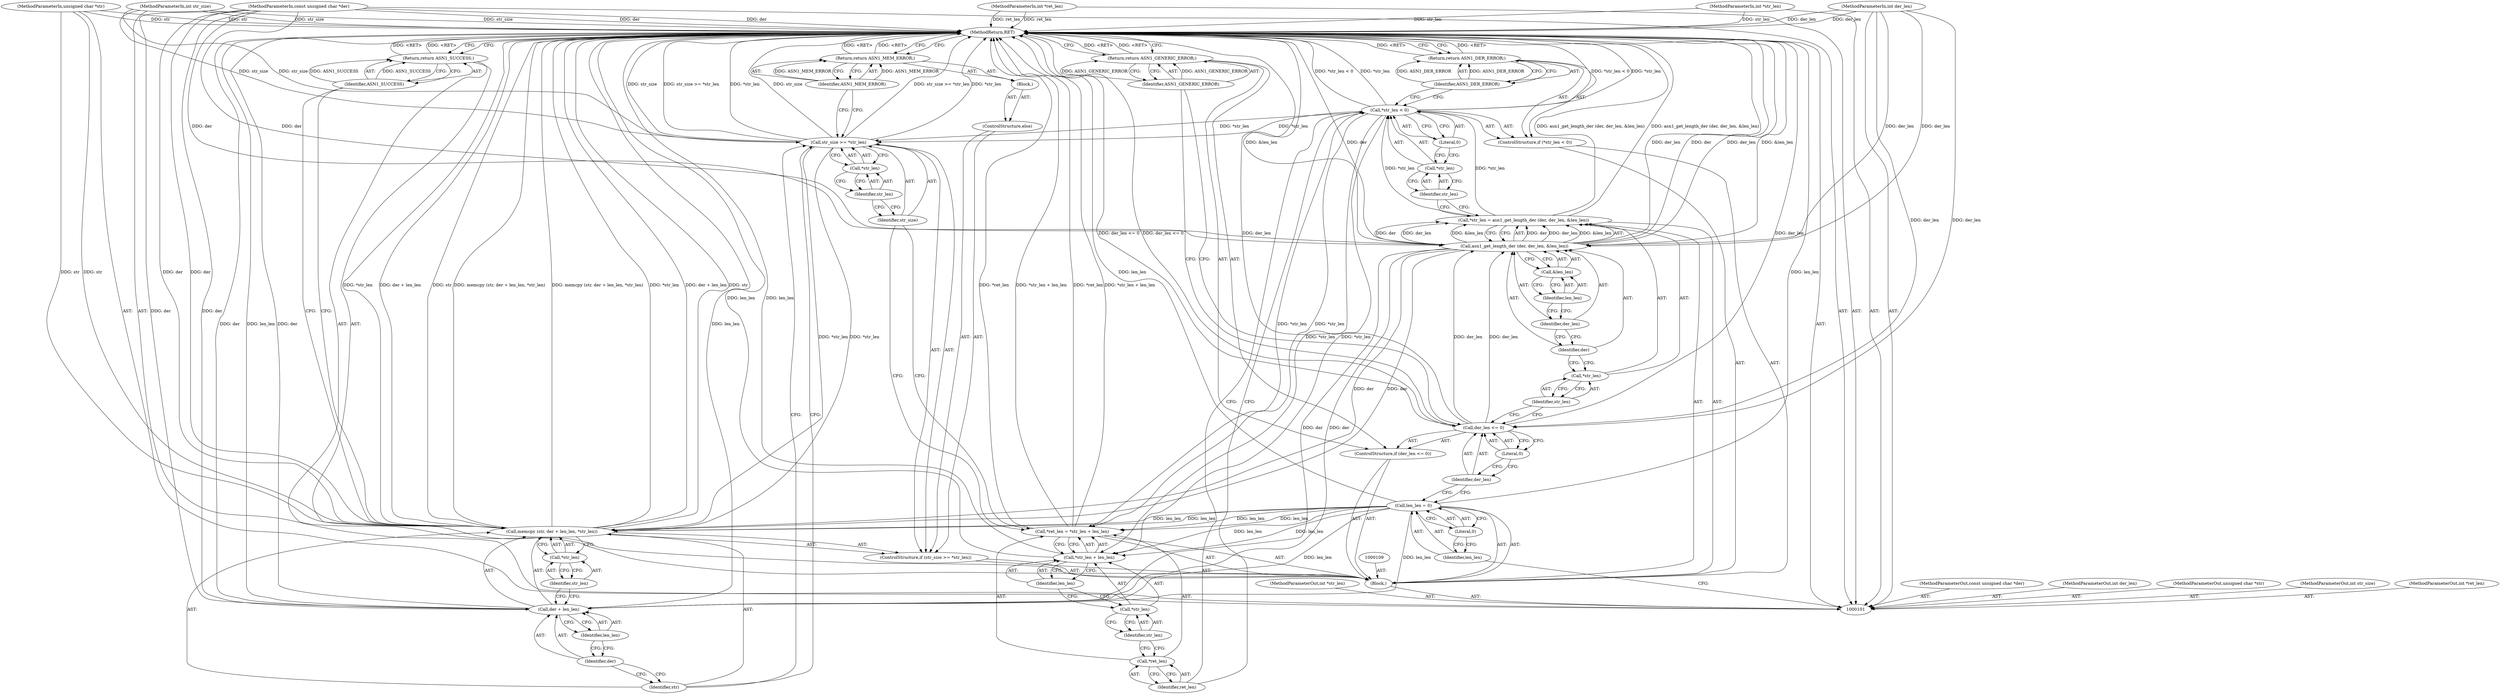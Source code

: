 digraph "0_savannah_1c3ccb3e040bf13e342ee60bc23b21b97b11923f_0" {
"1000159" [label="(MethodReturn,RET)"];
"1000102" [label="(MethodParameterIn,const unsigned char *der)"];
"1000212" [label="(MethodParameterOut,const unsigned char *der)"];
"1000103" [label="(MethodParameterIn,int der_len)"];
"1000213" [label="(MethodParameterOut,int der_len)"];
"1000122" [label="(Call,asn1_get_length_der (der, der_len, &len_len))"];
"1000119" [label="(Call,*str_len = asn1_get_length_der (der, der_len, &len_len))"];
"1000120" [label="(Call,*str_len)"];
"1000121" [label="(Identifier,str_len)"];
"1000123" [label="(Identifier,der)"];
"1000124" [label="(Identifier,der_len)"];
"1000125" [label="(Call,&len_len)"];
"1000126" [label="(Identifier,len_len)"];
"1000131" [label="(Literal,0)"];
"1000127" [label="(ControlStructure,if (*str_len < 0))"];
"1000128" [label="(Call,*str_len < 0)"];
"1000129" [label="(Call,*str_len)"];
"1000130" [label="(Identifier,str_len)"];
"1000133" [label="(Identifier,ASN1_DER_ERROR)"];
"1000132" [label="(Return,return ASN1_DER_ERROR;)"];
"1000137" [label="(Call,*str_len + len_len)"];
"1000138" [label="(Call,*str_len)"];
"1000139" [label="(Identifier,str_len)"];
"1000134" [label="(Call,*ret_len = *str_len + len_len)"];
"1000135" [label="(Call,*ret_len)"];
"1000140" [label="(Identifier,len_len)"];
"1000136" [label="(Identifier,ret_len)"];
"1000144" [label="(Call,*str_len)"];
"1000145" [label="(Identifier,str_len)"];
"1000141" [label="(ControlStructure,if (str_size >= *str_len))"];
"1000142" [label="(Call,str_size >= *str_len)"];
"1000143" [label="(Identifier,str_size)"];
"1000147" [label="(Identifier,str)"];
"1000148" [label="(Call,der + len_len)"];
"1000149" [label="(Identifier,der)"];
"1000150" [label="(Identifier,len_len)"];
"1000151" [label="(Call,*str_len)"];
"1000152" [label="(Identifier,str_len)"];
"1000146" [label="(Call,memcpy (str, der + len_len, *str_len))"];
"1000153" [label="(ControlStructure,else)"];
"1000105" [label="(MethodParameterIn,unsigned char *str)"];
"1000215" [label="(MethodParameterOut,unsigned char *str)"];
"1000106" [label="(MethodParameterIn,int str_size)"];
"1000216" [label="(MethodParameterOut,int str_size)"];
"1000104" [label="(MethodParameterIn,int *ret_len)"];
"1000214" [label="(MethodParameterOut,int *ret_len)"];
"1000154" [label="(Block,)"];
"1000156" [label="(Identifier,ASN1_MEM_ERROR)"];
"1000155" [label="(Return,return ASN1_MEM_ERROR;)"];
"1000157" [label="(Return,return ASN1_SUCCESS;)"];
"1000158" [label="(Identifier,ASN1_SUCCESS)"];
"1000107" [label="(MethodParameterIn,int *str_len)"];
"1000217" [label="(MethodParameterOut,int *str_len)"];
"1000108" [label="(Block,)"];
"1000112" [label="(Literal,0)"];
"1000110" [label="(Call,len_len = 0)"];
"1000111" [label="(Identifier,len_len)"];
"1000116" [label="(Literal,0)"];
"1000113" [label="(ControlStructure,if (der_len <= 0))"];
"1000114" [label="(Call,der_len <= 0)"];
"1000115" [label="(Identifier,der_len)"];
"1000118" [label="(Identifier,ASN1_GENERIC_ERROR)"];
"1000117" [label="(Return,return ASN1_GENERIC_ERROR;)"];
"1000159" -> "1000101"  [label="AST: "];
"1000159" -> "1000117"  [label="CFG: "];
"1000159" -> "1000132"  [label="CFG: "];
"1000159" -> "1000155"  [label="CFG: "];
"1000159" -> "1000157"  [label="CFG: "];
"1000117" -> "1000159"  [label="DDG: <RET>"];
"1000132" -> "1000159"  [label="DDG: <RET>"];
"1000155" -> "1000159"  [label="DDG: <RET>"];
"1000142" -> "1000159"  [label="DDG: str_size >= *str_len"];
"1000142" -> "1000159"  [label="DDG: *str_len"];
"1000142" -> "1000159"  [label="DDG: str_size"];
"1000122" -> "1000159"  [label="DDG: &len_len"];
"1000122" -> "1000159"  [label="DDG: der"];
"1000122" -> "1000159"  [label="DDG: der_len"];
"1000104" -> "1000159"  [label="DDG: ret_len"];
"1000105" -> "1000159"  [label="DDG: str"];
"1000114" -> "1000159"  [label="DDG: der_len <= 0"];
"1000114" -> "1000159"  [label="DDG: der_len"];
"1000137" -> "1000159"  [label="DDG: len_len"];
"1000102" -> "1000159"  [label="DDG: der"];
"1000148" -> "1000159"  [label="DDG: len_len"];
"1000148" -> "1000159"  [label="DDG: der"];
"1000128" -> "1000159"  [label="DDG: *str_len < 0"];
"1000128" -> "1000159"  [label="DDG: *str_len"];
"1000146" -> "1000159"  [label="DDG: memcpy (str, der + len_len, *str_len)"];
"1000146" -> "1000159"  [label="DDG: *str_len"];
"1000146" -> "1000159"  [label="DDG: der + len_len"];
"1000146" -> "1000159"  [label="DDG: str"];
"1000107" -> "1000159"  [label="DDG: str_len"];
"1000103" -> "1000159"  [label="DDG: der_len"];
"1000134" -> "1000159"  [label="DDG: *ret_len"];
"1000134" -> "1000159"  [label="DDG: *str_len + len_len"];
"1000119" -> "1000159"  [label="DDG: asn1_get_length_der (der, der_len, &len_len)"];
"1000110" -> "1000159"  [label="DDG: len_len"];
"1000106" -> "1000159"  [label="DDG: str_size"];
"1000157" -> "1000159"  [label="DDG: <RET>"];
"1000102" -> "1000101"  [label="AST: "];
"1000102" -> "1000159"  [label="DDG: der"];
"1000102" -> "1000122"  [label="DDG: der"];
"1000102" -> "1000146"  [label="DDG: der"];
"1000102" -> "1000148"  [label="DDG: der"];
"1000212" -> "1000101"  [label="AST: "];
"1000103" -> "1000101"  [label="AST: "];
"1000103" -> "1000159"  [label="DDG: der_len"];
"1000103" -> "1000114"  [label="DDG: der_len"];
"1000103" -> "1000122"  [label="DDG: der_len"];
"1000213" -> "1000101"  [label="AST: "];
"1000122" -> "1000119"  [label="AST: "];
"1000122" -> "1000125"  [label="CFG: "];
"1000123" -> "1000122"  [label="AST: "];
"1000124" -> "1000122"  [label="AST: "];
"1000125" -> "1000122"  [label="AST: "];
"1000119" -> "1000122"  [label="CFG: "];
"1000122" -> "1000159"  [label="DDG: &len_len"];
"1000122" -> "1000159"  [label="DDG: der"];
"1000122" -> "1000159"  [label="DDG: der_len"];
"1000122" -> "1000119"  [label="DDG: der"];
"1000122" -> "1000119"  [label="DDG: der_len"];
"1000122" -> "1000119"  [label="DDG: &len_len"];
"1000102" -> "1000122"  [label="DDG: der"];
"1000114" -> "1000122"  [label="DDG: der_len"];
"1000103" -> "1000122"  [label="DDG: der_len"];
"1000122" -> "1000146"  [label="DDG: der"];
"1000122" -> "1000148"  [label="DDG: der"];
"1000119" -> "1000108"  [label="AST: "];
"1000119" -> "1000122"  [label="CFG: "];
"1000120" -> "1000119"  [label="AST: "];
"1000122" -> "1000119"  [label="AST: "];
"1000130" -> "1000119"  [label="CFG: "];
"1000119" -> "1000159"  [label="DDG: asn1_get_length_der (der, der_len, &len_len)"];
"1000122" -> "1000119"  [label="DDG: der"];
"1000122" -> "1000119"  [label="DDG: der_len"];
"1000122" -> "1000119"  [label="DDG: &len_len"];
"1000119" -> "1000128"  [label="DDG: *str_len"];
"1000120" -> "1000119"  [label="AST: "];
"1000120" -> "1000121"  [label="CFG: "];
"1000121" -> "1000120"  [label="AST: "];
"1000123" -> "1000120"  [label="CFG: "];
"1000121" -> "1000120"  [label="AST: "];
"1000121" -> "1000114"  [label="CFG: "];
"1000120" -> "1000121"  [label="CFG: "];
"1000123" -> "1000122"  [label="AST: "];
"1000123" -> "1000120"  [label="CFG: "];
"1000124" -> "1000123"  [label="CFG: "];
"1000124" -> "1000122"  [label="AST: "];
"1000124" -> "1000123"  [label="CFG: "];
"1000126" -> "1000124"  [label="CFG: "];
"1000125" -> "1000122"  [label="AST: "];
"1000125" -> "1000126"  [label="CFG: "];
"1000126" -> "1000125"  [label="AST: "];
"1000122" -> "1000125"  [label="CFG: "];
"1000126" -> "1000125"  [label="AST: "];
"1000126" -> "1000124"  [label="CFG: "];
"1000125" -> "1000126"  [label="CFG: "];
"1000131" -> "1000128"  [label="AST: "];
"1000131" -> "1000129"  [label="CFG: "];
"1000128" -> "1000131"  [label="CFG: "];
"1000127" -> "1000108"  [label="AST: "];
"1000128" -> "1000127"  [label="AST: "];
"1000132" -> "1000127"  [label="AST: "];
"1000128" -> "1000127"  [label="AST: "];
"1000128" -> "1000131"  [label="CFG: "];
"1000129" -> "1000128"  [label="AST: "];
"1000131" -> "1000128"  [label="AST: "];
"1000133" -> "1000128"  [label="CFG: "];
"1000136" -> "1000128"  [label="CFG: "];
"1000128" -> "1000159"  [label="DDG: *str_len < 0"];
"1000128" -> "1000159"  [label="DDG: *str_len"];
"1000119" -> "1000128"  [label="DDG: *str_len"];
"1000128" -> "1000134"  [label="DDG: *str_len"];
"1000128" -> "1000137"  [label="DDG: *str_len"];
"1000128" -> "1000142"  [label="DDG: *str_len"];
"1000129" -> "1000128"  [label="AST: "];
"1000129" -> "1000130"  [label="CFG: "];
"1000130" -> "1000129"  [label="AST: "];
"1000131" -> "1000129"  [label="CFG: "];
"1000130" -> "1000129"  [label="AST: "];
"1000130" -> "1000119"  [label="CFG: "];
"1000129" -> "1000130"  [label="CFG: "];
"1000133" -> "1000132"  [label="AST: "];
"1000133" -> "1000128"  [label="CFG: "];
"1000132" -> "1000133"  [label="CFG: "];
"1000133" -> "1000132"  [label="DDG: ASN1_DER_ERROR"];
"1000132" -> "1000127"  [label="AST: "];
"1000132" -> "1000133"  [label="CFG: "];
"1000133" -> "1000132"  [label="AST: "];
"1000159" -> "1000132"  [label="CFG: "];
"1000132" -> "1000159"  [label="DDG: <RET>"];
"1000133" -> "1000132"  [label="DDG: ASN1_DER_ERROR"];
"1000137" -> "1000134"  [label="AST: "];
"1000137" -> "1000140"  [label="CFG: "];
"1000138" -> "1000137"  [label="AST: "];
"1000140" -> "1000137"  [label="AST: "];
"1000134" -> "1000137"  [label="CFG: "];
"1000137" -> "1000159"  [label="DDG: len_len"];
"1000128" -> "1000137"  [label="DDG: *str_len"];
"1000110" -> "1000137"  [label="DDG: len_len"];
"1000138" -> "1000137"  [label="AST: "];
"1000138" -> "1000139"  [label="CFG: "];
"1000139" -> "1000138"  [label="AST: "];
"1000140" -> "1000138"  [label="CFG: "];
"1000139" -> "1000138"  [label="AST: "];
"1000139" -> "1000135"  [label="CFG: "];
"1000138" -> "1000139"  [label="CFG: "];
"1000134" -> "1000108"  [label="AST: "];
"1000134" -> "1000137"  [label="CFG: "];
"1000135" -> "1000134"  [label="AST: "];
"1000137" -> "1000134"  [label="AST: "];
"1000143" -> "1000134"  [label="CFG: "];
"1000134" -> "1000159"  [label="DDG: *ret_len"];
"1000134" -> "1000159"  [label="DDG: *str_len + len_len"];
"1000128" -> "1000134"  [label="DDG: *str_len"];
"1000110" -> "1000134"  [label="DDG: len_len"];
"1000135" -> "1000134"  [label="AST: "];
"1000135" -> "1000136"  [label="CFG: "];
"1000136" -> "1000135"  [label="AST: "];
"1000139" -> "1000135"  [label="CFG: "];
"1000140" -> "1000137"  [label="AST: "];
"1000140" -> "1000138"  [label="CFG: "];
"1000137" -> "1000140"  [label="CFG: "];
"1000136" -> "1000135"  [label="AST: "];
"1000136" -> "1000128"  [label="CFG: "];
"1000135" -> "1000136"  [label="CFG: "];
"1000144" -> "1000142"  [label="AST: "];
"1000144" -> "1000145"  [label="CFG: "];
"1000145" -> "1000144"  [label="AST: "];
"1000142" -> "1000144"  [label="CFG: "];
"1000145" -> "1000144"  [label="AST: "];
"1000145" -> "1000143"  [label="CFG: "];
"1000144" -> "1000145"  [label="CFG: "];
"1000141" -> "1000108"  [label="AST: "];
"1000142" -> "1000141"  [label="AST: "];
"1000146" -> "1000141"  [label="AST: "];
"1000153" -> "1000141"  [label="AST: "];
"1000142" -> "1000141"  [label="AST: "];
"1000142" -> "1000144"  [label="CFG: "];
"1000143" -> "1000142"  [label="AST: "];
"1000144" -> "1000142"  [label="AST: "];
"1000147" -> "1000142"  [label="CFG: "];
"1000156" -> "1000142"  [label="CFG: "];
"1000142" -> "1000159"  [label="DDG: str_size >= *str_len"];
"1000142" -> "1000159"  [label="DDG: *str_len"];
"1000142" -> "1000159"  [label="DDG: str_size"];
"1000106" -> "1000142"  [label="DDG: str_size"];
"1000128" -> "1000142"  [label="DDG: *str_len"];
"1000142" -> "1000146"  [label="DDG: *str_len"];
"1000143" -> "1000142"  [label="AST: "];
"1000143" -> "1000134"  [label="CFG: "];
"1000145" -> "1000143"  [label="CFG: "];
"1000147" -> "1000146"  [label="AST: "];
"1000147" -> "1000142"  [label="CFG: "];
"1000149" -> "1000147"  [label="CFG: "];
"1000148" -> "1000146"  [label="AST: "];
"1000148" -> "1000150"  [label="CFG: "];
"1000149" -> "1000148"  [label="AST: "];
"1000150" -> "1000148"  [label="AST: "];
"1000152" -> "1000148"  [label="CFG: "];
"1000148" -> "1000159"  [label="DDG: len_len"];
"1000148" -> "1000159"  [label="DDG: der"];
"1000122" -> "1000148"  [label="DDG: der"];
"1000102" -> "1000148"  [label="DDG: der"];
"1000110" -> "1000148"  [label="DDG: len_len"];
"1000149" -> "1000148"  [label="AST: "];
"1000149" -> "1000147"  [label="CFG: "];
"1000150" -> "1000149"  [label="CFG: "];
"1000150" -> "1000148"  [label="AST: "];
"1000150" -> "1000149"  [label="CFG: "];
"1000148" -> "1000150"  [label="CFG: "];
"1000151" -> "1000146"  [label="AST: "];
"1000151" -> "1000152"  [label="CFG: "];
"1000152" -> "1000151"  [label="AST: "];
"1000146" -> "1000151"  [label="CFG: "];
"1000152" -> "1000151"  [label="AST: "];
"1000152" -> "1000148"  [label="CFG: "];
"1000151" -> "1000152"  [label="CFG: "];
"1000146" -> "1000141"  [label="AST: "];
"1000146" -> "1000151"  [label="CFG: "];
"1000147" -> "1000146"  [label="AST: "];
"1000148" -> "1000146"  [label="AST: "];
"1000151" -> "1000146"  [label="AST: "];
"1000158" -> "1000146"  [label="CFG: "];
"1000146" -> "1000159"  [label="DDG: memcpy (str, der + len_len, *str_len)"];
"1000146" -> "1000159"  [label="DDG: *str_len"];
"1000146" -> "1000159"  [label="DDG: der + len_len"];
"1000146" -> "1000159"  [label="DDG: str"];
"1000105" -> "1000146"  [label="DDG: str"];
"1000122" -> "1000146"  [label="DDG: der"];
"1000102" -> "1000146"  [label="DDG: der"];
"1000110" -> "1000146"  [label="DDG: len_len"];
"1000142" -> "1000146"  [label="DDG: *str_len"];
"1000153" -> "1000141"  [label="AST: "];
"1000154" -> "1000153"  [label="AST: "];
"1000105" -> "1000101"  [label="AST: "];
"1000105" -> "1000159"  [label="DDG: str"];
"1000105" -> "1000146"  [label="DDG: str"];
"1000215" -> "1000101"  [label="AST: "];
"1000106" -> "1000101"  [label="AST: "];
"1000106" -> "1000159"  [label="DDG: str_size"];
"1000106" -> "1000142"  [label="DDG: str_size"];
"1000216" -> "1000101"  [label="AST: "];
"1000104" -> "1000101"  [label="AST: "];
"1000104" -> "1000159"  [label="DDG: ret_len"];
"1000214" -> "1000101"  [label="AST: "];
"1000154" -> "1000153"  [label="AST: "];
"1000155" -> "1000154"  [label="AST: "];
"1000156" -> "1000155"  [label="AST: "];
"1000156" -> "1000142"  [label="CFG: "];
"1000155" -> "1000156"  [label="CFG: "];
"1000156" -> "1000155"  [label="DDG: ASN1_MEM_ERROR"];
"1000155" -> "1000154"  [label="AST: "];
"1000155" -> "1000156"  [label="CFG: "];
"1000156" -> "1000155"  [label="AST: "];
"1000159" -> "1000155"  [label="CFG: "];
"1000155" -> "1000159"  [label="DDG: <RET>"];
"1000156" -> "1000155"  [label="DDG: ASN1_MEM_ERROR"];
"1000157" -> "1000108"  [label="AST: "];
"1000157" -> "1000158"  [label="CFG: "];
"1000158" -> "1000157"  [label="AST: "];
"1000159" -> "1000157"  [label="CFG: "];
"1000157" -> "1000159"  [label="DDG: <RET>"];
"1000158" -> "1000157"  [label="DDG: ASN1_SUCCESS"];
"1000158" -> "1000157"  [label="AST: "];
"1000158" -> "1000146"  [label="CFG: "];
"1000157" -> "1000158"  [label="CFG: "];
"1000158" -> "1000157"  [label="DDG: ASN1_SUCCESS"];
"1000107" -> "1000101"  [label="AST: "];
"1000107" -> "1000159"  [label="DDG: str_len"];
"1000217" -> "1000101"  [label="AST: "];
"1000108" -> "1000101"  [label="AST: "];
"1000109" -> "1000108"  [label="AST: "];
"1000110" -> "1000108"  [label="AST: "];
"1000113" -> "1000108"  [label="AST: "];
"1000119" -> "1000108"  [label="AST: "];
"1000127" -> "1000108"  [label="AST: "];
"1000134" -> "1000108"  [label="AST: "];
"1000141" -> "1000108"  [label="AST: "];
"1000157" -> "1000108"  [label="AST: "];
"1000112" -> "1000110"  [label="AST: "];
"1000112" -> "1000111"  [label="CFG: "];
"1000110" -> "1000112"  [label="CFG: "];
"1000110" -> "1000108"  [label="AST: "];
"1000110" -> "1000112"  [label="CFG: "];
"1000111" -> "1000110"  [label="AST: "];
"1000112" -> "1000110"  [label="AST: "];
"1000115" -> "1000110"  [label="CFG: "];
"1000110" -> "1000159"  [label="DDG: len_len"];
"1000110" -> "1000134"  [label="DDG: len_len"];
"1000110" -> "1000137"  [label="DDG: len_len"];
"1000110" -> "1000146"  [label="DDG: len_len"];
"1000110" -> "1000148"  [label="DDG: len_len"];
"1000111" -> "1000110"  [label="AST: "];
"1000111" -> "1000101"  [label="CFG: "];
"1000112" -> "1000111"  [label="CFG: "];
"1000116" -> "1000114"  [label="AST: "];
"1000116" -> "1000115"  [label="CFG: "];
"1000114" -> "1000116"  [label="CFG: "];
"1000113" -> "1000108"  [label="AST: "];
"1000114" -> "1000113"  [label="AST: "];
"1000117" -> "1000113"  [label="AST: "];
"1000114" -> "1000113"  [label="AST: "];
"1000114" -> "1000116"  [label="CFG: "];
"1000115" -> "1000114"  [label="AST: "];
"1000116" -> "1000114"  [label="AST: "];
"1000118" -> "1000114"  [label="CFG: "];
"1000121" -> "1000114"  [label="CFG: "];
"1000114" -> "1000159"  [label="DDG: der_len <= 0"];
"1000114" -> "1000159"  [label="DDG: der_len"];
"1000103" -> "1000114"  [label="DDG: der_len"];
"1000114" -> "1000122"  [label="DDG: der_len"];
"1000115" -> "1000114"  [label="AST: "];
"1000115" -> "1000110"  [label="CFG: "];
"1000116" -> "1000115"  [label="CFG: "];
"1000118" -> "1000117"  [label="AST: "];
"1000118" -> "1000114"  [label="CFG: "];
"1000117" -> "1000118"  [label="CFG: "];
"1000118" -> "1000117"  [label="DDG: ASN1_GENERIC_ERROR"];
"1000117" -> "1000113"  [label="AST: "];
"1000117" -> "1000118"  [label="CFG: "];
"1000118" -> "1000117"  [label="AST: "];
"1000159" -> "1000117"  [label="CFG: "];
"1000117" -> "1000159"  [label="DDG: <RET>"];
"1000118" -> "1000117"  [label="DDG: ASN1_GENERIC_ERROR"];
}
